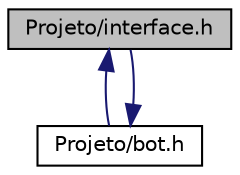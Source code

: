 digraph "Projeto/interface.h"
{
  edge [fontname="Helvetica",fontsize="10",labelfontname="Helvetica",labelfontsize="10"];
  node [fontname="Helvetica",fontsize="10",shape=record];
  Node10 [label="Projeto/interface.h",height=0.2,width=0.4,color="black", fillcolor="grey75", style="filled", fontcolor="black"];
  Node10 -> Node11 [dir="back",color="midnightblue",fontsize="10",style="solid",fontname="Helvetica"];
  Node11 [label="Projeto/bot.h",height=0.2,width=0.4,color="black", fillcolor="white", style="filled",URL="$bot_8h.html"];
  Node11 -> Node10 [dir="back",color="midnightblue",fontsize="10",style="solid",fontname="Helvetica"];
}
